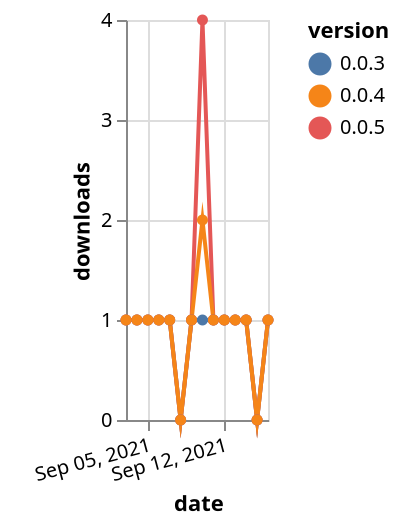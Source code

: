 {"$schema": "https://vega.github.io/schema/vega-lite/v5.json", "description": "A simple bar chart with embedded data.", "data": {"values": [{"date": "2021-09-03", "total": 141, "delta": 1, "version": "0.0.3"}, {"date": "2021-09-04", "total": 142, "delta": 1, "version": "0.0.3"}, {"date": "2021-09-05", "total": 143, "delta": 1, "version": "0.0.3"}, {"date": "2021-09-06", "total": 144, "delta": 1, "version": "0.0.3"}, {"date": "2021-09-07", "total": 145, "delta": 1, "version": "0.0.3"}, {"date": "2021-09-08", "total": 145, "delta": 0, "version": "0.0.3"}, {"date": "2021-09-09", "total": 146, "delta": 1, "version": "0.0.3"}, {"date": "2021-09-10", "total": 147, "delta": 1, "version": "0.0.3"}, {"date": "2021-09-11", "total": 148, "delta": 1, "version": "0.0.3"}, {"date": "2021-09-12", "total": 149, "delta": 1, "version": "0.0.3"}, {"date": "2021-09-13", "total": 150, "delta": 1, "version": "0.0.3"}, {"date": "2021-09-14", "total": 151, "delta": 1, "version": "0.0.3"}, {"date": "2021-09-15", "total": 151, "delta": 0, "version": "0.0.3"}, {"date": "2021-09-16", "total": 152, "delta": 1, "version": "0.0.3"}, {"date": "2021-09-03", "total": 124, "delta": 1, "version": "0.0.5"}, {"date": "2021-09-04", "total": 125, "delta": 1, "version": "0.0.5"}, {"date": "2021-09-05", "total": 126, "delta": 1, "version": "0.0.5"}, {"date": "2021-09-06", "total": 127, "delta": 1, "version": "0.0.5"}, {"date": "2021-09-07", "total": 128, "delta": 1, "version": "0.0.5"}, {"date": "2021-09-08", "total": 128, "delta": 0, "version": "0.0.5"}, {"date": "2021-09-09", "total": 129, "delta": 1, "version": "0.0.5"}, {"date": "2021-09-10", "total": 133, "delta": 4, "version": "0.0.5"}, {"date": "2021-09-11", "total": 134, "delta": 1, "version": "0.0.5"}, {"date": "2021-09-12", "total": 135, "delta": 1, "version": "0.0.5"}, {"date": "2021-09-13", "total": 136, "delta": 1, "version": "0.0.5"}, {"date": "2021-09-14", "total": 137, "delta": 1, "version": "0.0.5"}, {"date": "2021-09-15", "total": 137, "delta": 0, "version": "0.0.5"}, {"date": "2021-09-16", "total": 138, "delta": 1, "version": "0.0.5"}, {"date": "2021-09-03", "total": 145, "delta": 1, "version": "0.0.4"}, {"date": "2021-09-04", "total": 146, "delta": 1, "version": "0.0.4"}, {"date": "2021-09-05", "total": 147, "delta": 1, "version": "0.0.4"}, {"date": "2021-09-06", "total": 148, "delta": 1, "version": "0.0.4"}, {"date": "2021-09-07", "total": 149, "delta": 1, "version": "0.0.4"}, {"date": "2021-09-08", "total": 149, "delta": 0, "version": "0.0.4"}, {"date": "2021-09-09", "total": 150, "delta": 1, "version": "0.0.4"}, {"date": "2021-09-10", "total": 152, "delta": 2, "version": "0.0.4"}, {"date": "2021-09-11", "total": 153, "delta": 1, "version": "0.0.4"}, {"date": "2021-09-12", "total": 154, "delta": 1, "version": "0.0.4"}, {"date": "2021-09-13", "total": 155, "delta": 1, "version": "0.0.4"}, {"date": "2021-09-14", "total": 156, "delta": 1, "version": "0.0.4"}, {"date": "2021-09-15", "total": 156, "delta": 0, "version": "0.0.4"}, {"date": "2021-09-16", "total": 157, "delta": 1, "version": "0.0.4"}]}, "width": "container", "mark": {"type": "line", "point": {"filled": true}}, "encoding": {"x": {"field": "date", "type": "temporal", "timeUnit": "yearmonthdate", "title": "date", "axis": {"labelAngle": -15}}, "y": {"field": "delta", "type": "quantitative", "title": "downloads"}, "color": {"field": "version", "type": "nominal"}, "tooltip": {"field": "delta"}}}